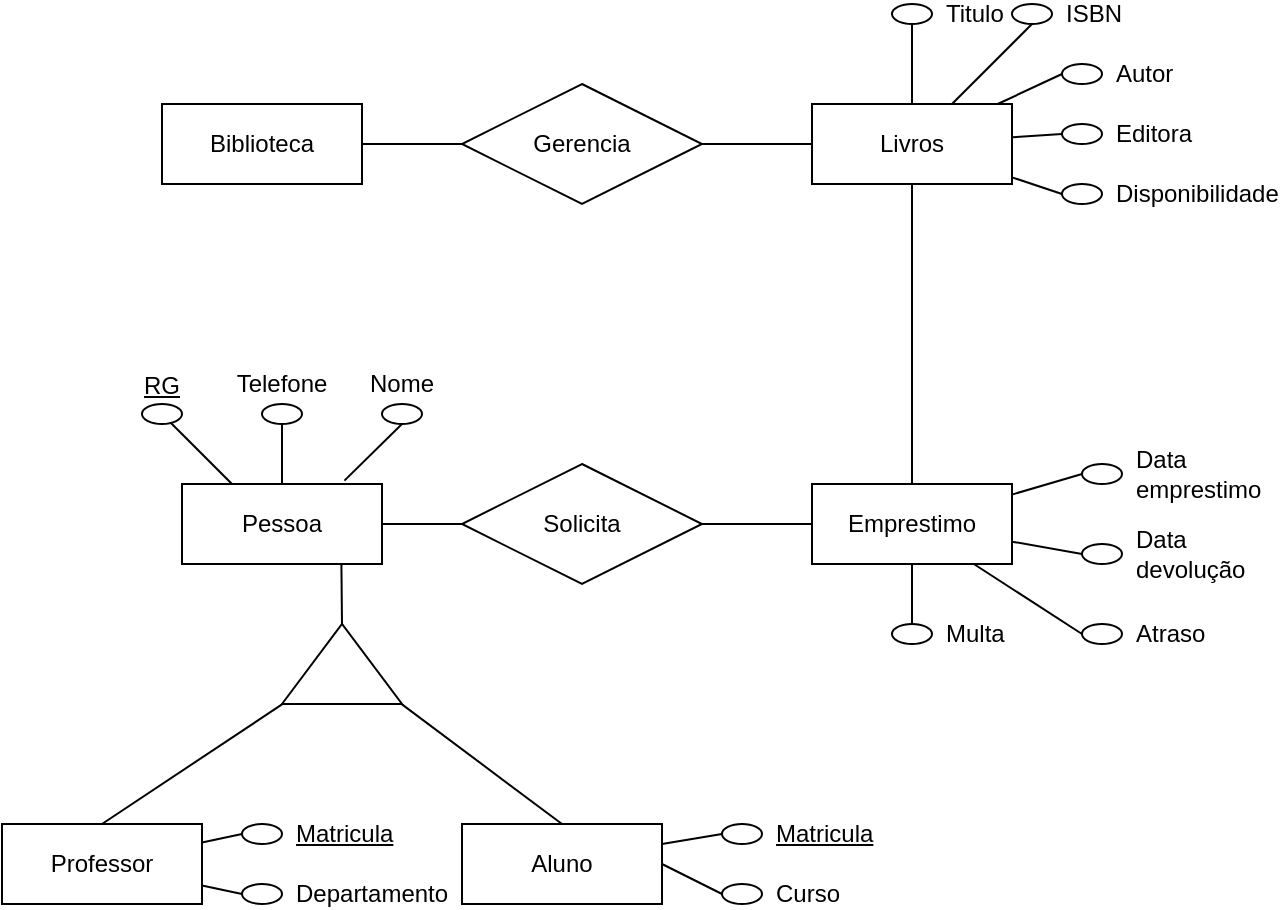 <mxfile version="24.7.7">
  <diagram name="Page-1" id="pXwcME8X7EryXPx28JJy">
    <mxGraphModel dx="1467" dy="780" grid="1" gridSize="10" guides="1" tooltips="1" connect="1" arrows="1" fold="1" page="1" pageScale="1" pageWidth="850" pageHeight="1100" math="0" shadow="0">
      <root>
        <mxCell id="0" />
        <mxCell id="1" parent="0" />
        <mxCell id="-NAcJlbDHgNry9eSRGQI-1" style="rounded=0;orthogonalLoop=1;jettySize=auto;html=1;entryX=0.5;entryY=1;entryDx=0;entryDy=0;endArrow=none;endFill=0;" parent="1" source="-NAcJlbDHgNry9eSRGQI-6" target="-NAcJlbDHgNry9eSRGQI-31" edge="1">
          <mxGeometry relative="1" as="geometry" />
        </mxCell>
        <mxCell id="-NAcJlbDHgNry9eSRGQI-2" style="rounded=0;orthogonalLoop=1;jettySize=auto;html=1;entryX=0.5;entryY=1;entryDx=0;entryDy=0;endArrow=none;endFill=0;" parent="1" source="-NAcJlbDHgNry9eSRGQI-6" target="-NAcJlbDHgNry9eSRGQI-34" edge="1">
          <mxGeometry relative="1" as="geometry" />
        </mxCell>
        <mxCell id="-NAcJlbDHgNry9eSRGQI-3" style="rounded=0;orthogonalLoop=1;jettySize=auto;html=1;entryX=0;entryY=0.5;entryDx=0;entryDy=0;endArrow=none;endFill=0;" parent="1" source="-NAcJlbDHgNry9eSRGQI-6" target="-NAcJlbDHgNry9eSRGQI-32" edge="1">
          <mxGeometry relative="1" as="geometry" />
        </mxCell>
        <mxCell id="-NAcJlbDHgNry9eSRGQI-4" style="rounded=0;orthogonalLoop=1;jettySize=auto;html=1;entryX=0;entryY=0.5;entryDx=0;entryDy=0;endArrow=none;endFill=0;" parent="1" source="-NAcJlbDHgNry9eSRGQI-6" target="-NAcJlbDHgNry9eSRGQI-33" edge="1">
          <mxGeometry relative="1" as="geometry" />
        </mxCell>
        <mxCell id="-NAcJlbDHgNry9eSRGQI-5" style="rounded=0;orthogonalLoop=1;jettySize=auto;html=1;entryX=0;entryY=0.5;entryDx=0;entryDy=0;endArrow=none;endFill=0;" parent="1" source="-NAcJlbDHgNry9eSRGQI-6" target="-NAcJlbDHgNry9eSRGQI-35" edge="1">
          <mxGeometry relative="1" as="geometry" />
        </mxCell>
        <mxCell id="-NAcJlbDHgNry9eSRGQI-6" value="Livros" style="whiteSpace=wrap;html=1;align=center;" parent="1" vertex="1">
          <mxGeometry x="515" y="240" width="100" height="40" as="geometry" />
        </mxCell>
        <mxCell id="-NAcJlbDHgNry9eSRGQI-7" style="rounded=0;orthogonalLoop=1;jettySize=auto;html=1;entryX=0;entryY=0.5;entryDx=0;entryDy=0;endArrow=none;endFill=0;" parent="1" source="-NAcJlbDHgNry9eSRGQI-14" target="-NAcJlbDHgNry9eSRGQI-42" edge="1">
          <mxGeometry relative="1" as="geometry" />
        </mxCell>
        <mxCell id="-NAcJlbDHgNry9eSRGQI-8" style="rounded=0;orthogonalLoop=1;jettySize=auto;html=1;entryX=1;entryY=0.5;entryDx=0;entryDy=0;endArrow=none;endFill=0;exitX=0.797;exitY=1;exitDx=0;exitDy=0;exitPerimeter=0;" parent="1" source="-NAcJlbDHgNry9eSRGQI-14" target="f2Oplvw4wdmzlCfMh2HP-1" edge="1">
          <mxGeometry relative="1" as="geometry" />
        </mxCell>
        <mxCell id="-NAcJlbDHgNry9eSRGQI-10" style="rounded=0;orthogonalLoop=1;jettySize=auto;html=1;entryX=0.5;entryY=1;entryDx=0;entryDy=0;endArrow=none;endFill=0;exitX=0.812;exitY=-0.042;exitDx=0;exitDy=0;exitPerimeter=0;" parent="1" source="-NAcJlbDHgNry9eSRGQI-14" target="-NAcJlbDHgNry9eSRGQI-47" edge="1">
          <mxGeometry relative="1" as="geometry" />
        </mxCell>
        <mxCell id="-NAcJlbDHgNry9eSRGQI-11" style="rounded=0;orthogonalLoop=1;jettySize=auto;html=1;entryX=0.5;entryY=1;entryDx=0;entryDy=0;endArrow=none;endFill=0;exitX=0.5;exitY=0;exitDx=0;exitDy=0;" parent="1" source="-NAcJlbDHgNry9eSRGQI-14" target="-NAcJlbDHgNry9eSRGQI-49" edge="1">
          <mxGeometry relative="1" as="geometry" />
        </mxCell>
        <mxCell id="-NAcJlbDHgNry9eSRGQI-12" style="rounded=0;orthogonalLoop=1;jettySize=auto;html=1;endArrow=none;endFill=0;exitX=0.25;exitY=0;exitDx=0;exitDy=0;" parent="1" source="-NAcJlbDHgNry9eSRGQI-14" target="-NAcJlbDHgNry9eSRGQI-48" edge="1">
          <mxGeometry relative="1" as="geometry" />
        </mxCell>
        <mxCell id="-NAcJlbDHgNry9eSRGQI-14" value="Pessoa" style="whiteSpace=wrap;html=1;align=center;" parent="1" vertex="1">
          <mxGeometry x="200" y="430" width="100" height="40" as="geometry" />
        </mxCell>
        <mxCell id="-NAcJlbDHgNry9eSRGQI-15" style="rounded=0;orthogonalLoop=1;jettySize=auto;html=1;entryX=0;entryY=0.5;entryDx=0;entryDy=0;endArrow=none;endFill=0;exitX=1;exitY=0.25;exitDx=0;exitDy=0;exitPerimeter=0;" parent="1" source="-NAcJlbDHgNry9eSRGQI-17" target="-NAcJlbDHgNry9eSRGQI-36" edge="1">
          <mxGeometry relative="1" as="geometry" />
        </mxCell>
        <mxCell id="-NAcJlbDHgNry9eSRGQI-16" style="rounded=0;orthogonalLoop=1;jettySize=auto;html=1;entryX=1;entryY=0.5;entryDx=0;entryDy=0;endArrow=none;endFill=0;exitX=1;exitY=0.5;exitDx=0;exitDy=0;" parent="1" source="-NAcJlbDHgNry9eSRGQI-17" target="-NAcJlbDHgNry9eSRGQI-37" edge="1">
          <mxGeometry relative="1" as="geometry" />
        </mxCell>
        <mxCell id="-NAcJlbDHgNry9eSRGQI-17" value="Aluno" style="whiteSpace=wrap;html=1;align=center;" parent="1" vertex="1">
          <mxGeometry x="340" y="600" width="100" height="40" as="geometry" />
        </mxCell>
        <mxCell id="-NAcJlbDHgNry9eSRGQI-18" style="rounded=0;orthogonalLoop=1;jettySize=auto;html=1;entryX=0;entryY=0.5;entryDx=0;entryDy=0;endArrow=none;endFill=0;" parent="1" source="-NAcJlbDHgNry9eSRGQI-20" target="-NAcJlbDHgNry9eSRGQI-39" edge="1">
          <mxGeometry relative="1" as="geometry" />
        </mxCell>
        <mxCell id="-NAcJlbDHgNry9eSRGQI-19" style="rounded=0;orthogonalLoop=1;jettySize=auto;html=1;endArrow=none;endFill=0;entryX=0;entryY=0.5;entryDx=0;entryDy=0;" parent="1" source="-NAcJlbDHgNry9eSRGQI-20" target="-NAcJlbDHgNry9eSRGQI-40" edge="1">
          <mxGeometry relative="1" as="geometry">
            <mxPoint x="240" y="640" as="targetPoint" />
          </mxGeometry>
        </mxCell>
        <mxCell id="-NAcJlbDHgNry9eSRGQI-20" value="Professor" style="whiteSpace=wrap;html=1;align=center;" parent="1" vertex="1">
          <mxGeometry x="110" y="600" width="100" height="40" as="geometry" />
        </mxCell>
        <mxCell id="-NAcJlbDHgNry9eSRGQI-21" style="rounded=0;orthogonalLoop=1;jettySize=auto;html=1;entryX=0.5;entryY=0;entryDx=0;entryDy=0;endArrow=none;endFill=0;" parent="1" source="-NAcJlbDHgNry9eSRGQI-27" target="-NAcJlbDHgNry9eSRGQI-46" edge="1">
          <mxGeometry relative="1" as="geometry" />
        </mxCell>
        <mxCell id="-NAcJlbDHgNry9eSRGQI-22" style="rounded=0;orthogonalLoop=1;jettySize=auto;html=1;entryX=0;entryY=0.5;entryDx=0;entryDy=0;endArrow=none;endFill=0;" parent="1" source="-NAcJlbDHgNry9eSRGQI-27" target="-NAcJlbDHgNry9eSRGQI-45" edge="1">
          <mxGeometry relative="1" as="geometry" />
        </mxCell>
        <mxCell id="-NAcJlbDHgNry9eSRGQI-23" style="rounded=0;orthogonalLoop=1;jettySize=auto;html=1;endArrow=none;endFill=0;entryX=0;entryY=0.5;entryDx=0;entryDy=0;" parent="1" source="-NAcJlbDHgNry9eSRGQI-27" target="-NAcJlbDHgNry9eSRGQI-44" edge="1">
          <mxGeometry relative="1" as="geometry">
            <mxPoint x="653" y="469" as="targetPoint" />
          </mxGeometry>
        </mxCell>
        <mxCell id="-NAcJlbDHgNry9eSRGQI-24" style="rounded=0;orthogonalLoop=1;jettySize=auto;html=1;entryX=0;entryY=0.5;entryDx=0;entryDy=0;endArrow=none;endFill=0;" parent="1" source="-NAcJlbDHgNry9eSRGQI-27" target="-NAcJlbDHgNry9eSRGQI-43" edge="1">
          <mxGeometry relative="1" as="geometry" />
        </mxCell>
        <mxCell id="-NAcJlbDHgNry9eSRGQI-25" style="rounded=0;orthogonalLoop=1;jettySize=auto;html=1;entryX=0.5;entryY=1;entryDx=0;entryDy=0;endArrow=none;endFill=0;" parent="1" source="-NAcJlbDHgNry9eSRGQI-27" target="-NAcJlbDHgNry9eSRGQI-6" edge="1">
          <mxGeometry relative="1" as="geometry" />
        </mxCell>
        <mxCell id="-NAcJlbDHgNry9eSRGQI-27" value="Emprestimo" style="whiteSpace=wrap;html=1;align=center;" parent="1" vertex="1">
          <mxGeometry x="515" y="430" width="100" height="40" as="geometry" />
        </mxCell>
        <mxCell id="-NAcJlbDHgNry9eSRGQI-28" value="Biblioteca" style="whiteSpace=wrap;html=1;align=center;" parent="1" vertex="1">
          <mxGeometry x="190" y="240" width="100" height="40" as="geometry" />
        </mxCell>
        <mxCell id="-NAcJlbDHgNry9eSRGQI-29" style="rounded=0;orthogonalLoop=1;jettySize=auto;html=1;entryX=0;entryY=0.5;entryDx=0;entryDy=0;endArrow=none;endFill=0;" parent="1" source="-NAcJlbDHgNry9eSRGQI-30" target="-NAcJlbDHgNry9eSRGQI-6" edge="1">
          <mxGeometry relative="1" as="geometry" />
        </mxCell>
        <mxCell id="-NAcJlbDHgNry9eSRGQI-30" value="Gerencia" style="shape=rhombus;perimeter=rhombusPerimeter;whiteSpace=wrap;html=1;align=center;" parent="1" vertex="1">
          <mxGeometry x="340" y="230" width="120" height="60" as="geometry" />
        </mxCell>
        <mxCell id="-NAcJlbDHgNry9eSRGQI-31" value="Titulo" style="ellipse;whiteSpace=wrap;html=1;align=left;spacingLeft=25;" parent="1" vertex="1">
          <mxGeometry x="555" y="190" width="20" height="10" as="geometry" />
        </mxCell>
        <mxCell id="-NAcJlbDHgNry9eSRGQI-32" value="Autor" style="ellipse;whiteSpace=wrap;html=1;align=left;spacingLeft=25;" parent="1" vertex="1">
          <mxGeometry x="640" y="220" width="20" height="10" as="geometry" />
        </mxCell>
        <mxCell id="-NAcJlbDHgNry9eSRGQI-33" value="Editora" style="ellipse;whiteSpace=wrap;html=1;align=left;spacingLeft=25;" parent="1" vertex="1">
          <mxGeometry x="640" y="250" width="20" height="10" as="geometry" />
        </mxCell>
        <mxCell id="-NAcJlbDHgNry9eSRGQI-34" value="ISBN" style="ellipse;whiteSpace=wrap;html=1;align=left;spacingLeft=25;" parent="1" vertex="1">
          <mxGeometry x="615" y="190" width="20" height="10" as="geometry" />
        </mxCell>
        <mxCell id="-NAcJlbDHgNry9eSRGQI-35" value="Disponibilidade" style="ellipse;whiteSpace=wrap;html=1;align=left;spacingLeft=25;" parent="1" vertex="1">
          <mxGeometry x="640" y="280" width="20" height="10" as="geometry" />
        </mxCell>
        <mxCell id="-NAcJlbDHgNry9eSRGQI-36" value="Matricula" style="ellipse;whiteSpace=wrap;html=1;align=left;spacingLeft=25;fontStyle=4" parent="1" vertex="1">
          <mxGeometry x="470" y="600" width="20" height="10" as="geometry" />
        </mxCell>
        <mxCell id="-NAcJlbDHgNry9eSRGQI-37" value="Curso" style="ellipse;whiteSpace=wrap;html=1;align=left;spacingLeft=25;direction=west;" parent="1" vertex="1">
          <mxGeometry x="470" y="630" width="20" height="10" as="geometry" />
        </mxCell>
        <mxCell id="-NAcJlbDHgNry9eSRGQI-38" style="rounded=0;orthogonalLoop=1;jettySize=auto;html=1;endArrow=none;endFill=0;entryX=0;entryY=0.5;entryDx=0;entryDy=0;" parent="1" source="-NAcJlbDHgNry9eSRGQI-28" target="-NAcJlbDHgNry9eSRGQI-30" edge="1">
          <mxGeometry relative="1" as="geometry">
            <mxPoint x="330" y="260" as="targetPoint" />
          </mxGeometry>
        </mxCell>
        <mxCell id="-NAcJlbDHgNry9eSRGQI-39" value="&lt;u&gt;Matricula&lt;/u&gt;" style="ellipse;whiteSpace=wrap;html=1;align=left;spacingLeft=25;" parent="1" vertex="1">
          <mxGeometry x="230" y="600" width="20" height="10" as="geometry" />
        </mxCell>
        <mxCell id="-NAcJlbDHgNry9eSRGQI-40" value="Departamento" style="ellipse;whiteSpace=wrap;html=1;align=left;spacingLeft=25;" parent="1" vertex="1">
          <mxGeometry x="230" y="630" width="20" height="10" as="geometry" />
        </mxCell>
        <mxCell id="-NAcJlbDHgNry9eSRGQI-41" style="rounded=0;orthogonalLoop=1;jettySize=auto;html=1;endArrow=none;endFill=0;" parent="1" source="-NAcJlbDHgNry9eSRGQI-42" target="-NAcJlbDHgNry9eSRGQI-27" edge="1">
          <mxGeometry relative="1" as="geometry" />
        </mxCell>
        <mxCell id="-NAcJlbDHgNry9eSRGQI-42" value="Solicita" style="shape=rhombus;perimeter=rhombusPerimeter;whiteSpace=wrap;html=1;align=center;" parent="1" vertex="1">
          <mxGeometry x="340" y="420" width="120" height="60" as="geometry" />
        </mxCell>
        <mxCell id="-NAcJlbDHgNry9eSRGQI-43" value="Data emprestimo" style="ellipse;whiteSpace=wrap;html=1;align=left;spacingLeft=25;" parent="1" vertex="1">
          <mxGeometry x="650" y="420" width="20" height="10" as="geometry" />
        </mxCell>
        <mxCell id="-NAcJlbDHgNry9eSRGQI-44" value="Data devolução" style="ellipse;whiteSpace=wrap;html=1;align=left;spacingLeft=25;" parent="1" vertex="1">
          <mxGeometry x="650" y="460" width="20" height="10" as="geometry" />
        </mxCell>
        <mxCell id="-NAcJlbDHgNry9eSRGQI-45" value="Atraso" style="ellipse;whiteSpace=wrap;html=1;align=left;spacingLeft=25;" parent="1" vertex="1">
          <mxGeometry x="650" y="500" width="20" height="10" as="geometry" />
        </mxCell>
        <mxCell id="-NAcJlbDHgNry9eSRGQI-46" value="Multa" style="ellipse;whiteSpace=wrap;html=1;align=left;spacingLeft=25;" parent="1" vertex="1">
          <mxGeometry x="555" y="500" width="20" height="10" as="geometry" />
        </mxCell>
        <mxCell id="-NAcJlbDHgNry9eSRGQI-47" value="Nome" style="ellipse;whiteSpace=wrap;html=1;align=center;spacingLeft=0;spacingBottom=30;" parent="1" vertex="1">
          <mxGeometry x="300" y="390" width="20" height="10" as="geometry" />
        </mxCell>
        <mxCell id="-NAcJlbDHgNry9eSRGQI-48" value="RG" style="ellipse;whiteSpace=wrap;html=1;align=center;spacingLeft=0;spacingRight=0;spacingBottom=29;fontStyle=4" parent="1" vertex="1">
          <mxGeometry x="180" y="390" width="20" height="10" as="geometry" />
        </mxCell>
        <mxCell id="-NAcJlbDHgNry9eSRGQI-49" value="Telefone" style="ellipse;whiteSpace=wrap;html=1;align=center;spacingLeft=0;spacingTop=0;spacingBottom=30;spacingRight=0;" parent="1" vertex="1">
          <mxGeometry x="240" y="390" width="20" height="10" as="geometry" />
        </mxCell>
        <mxCell id="f2Oplvw4wdmzlCfMh2HP-6" style="rounded=0;orthogonalLoop=1;jettySize=auto;html=1;entryX=0.5;entryY=0;entryDx=0;entryDy=0;exitX=-0.005;exitY=0;exitDx=0;exitDy=0;exitPerimeter=0;endArrow=none;endFill=0;" edge="1" parent="1" source="f2Oplvw4wdmzlCfMh2HP-1" target="-NAcJlbDHgNry9eSRGQI-20">
          <mxGeometry relative="1" as="geometry" />
        </mxCell>
        <mxCell id="f2Oplvw4wdmzlCfMh2HP-7" style="rounded=0;orthogonalLoop=1;jettySize=auto;html=1;entryX=0.5;entryY=0;entryDx=0;entryDy=0;endArrow=none;endFill=0;exitX=-0.005;exitY=1;exitDx=0;exitDy=0;exitPerimeter=0;" edge="1" parent="1" source="f2Oplvw4wdmzlCfMh2HP-1" target="-NAcJlbDHgNry9eSRGQI-17">
          <mxGeometry relative="1" as="geometry" />
        </mxCell>
        <mxCell id="f2Oplvw4wdmzlCfMh2HP-1" value="" style="triangle;whiteSpace=wrap;html=1;rotation=-90;" vertex="1" parent="1">
          <mxGeometry x="260" y="490" width="40" height="60" as="geometry" />
        </mxCell>
      </root>
    </mxGraphModel>
  </diagram>
</mxfile>
